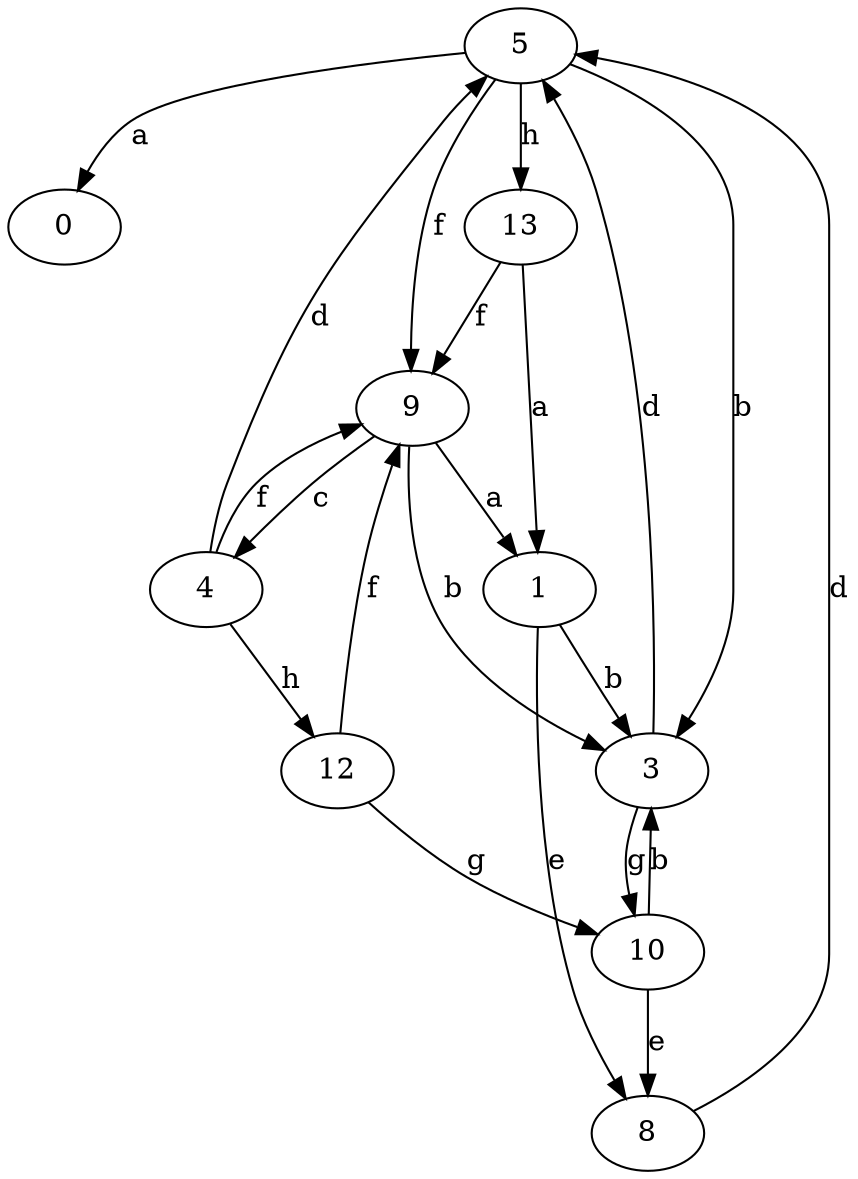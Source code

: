 strict digraph  {
0;
1;
3;
4;
5;
8;
9;
10;
12;
13;
1 -> 3  [label=b];
1 -> 8  [label=e];
3 -> 5  [label=d];
3 -> 10  [label=g];
4 -> 5  [label=d];
4 -> 9  [label=f];
4 -> 12  [label=h];
5 -> 0  [label=a];
5 -> 3  [label=b];
5 -> 9  [label=f];
5 -> 13  [label=h];
8 -> 5  [label=d];
9 -> 1  [label=a];
9 -> 3  [label=b];
9 -> 4  [label=c];
10 -> 3  [label=b];
10 -> 8  [label=e];
12 -> 9  [label=f];
12 -> 10  [label=g];
13 -> 1  [label=a];
13 -> 9  [label=f];
}
